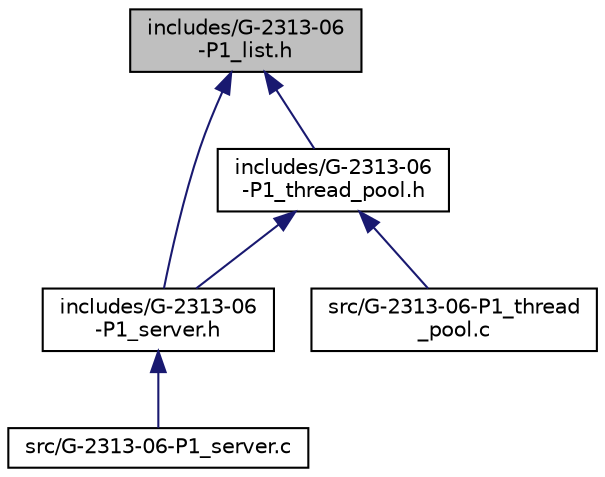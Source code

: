 digraph "includes/G-2313-06-P1_list.h"
{
  edge [fontname="Helvetica",fontsize="10",labelfontname="Helvetica",labelfontsize="10"];
  node [fontname="Helvetica",fontsize="10",shape=record];
  Node1 [label="includes/G-2313-06\l-P1_list.h",height=0.2,width=0.4,color="black", fillcolor="grey75", style="filled", fontcolor="black"];
  Node1 -> Node2 [dir="back",color="midnightblue",fontsize="10",style="solid"];
  Node2 [label="includes/G-2313-06\l-P1_server.h",height=0.2,width=0.4,color="black", fillcolor="white", style="filled",URL="$G-2313-06-P1__server_8h.html"];
  Node2 -> Node3 [dir="back",color="midnightblue",fontsize="10",style="solid"];
  Node3 [label="src/G-2313-06-P1_server.c",height=0.2,width=0.4,color="black", fillcolor="white", style="filled",URL="$G-2313-06-P1__server_8c.html"];
  Node1 -> Node4 [dir="back",color="midnightblue",fontsize="10",style="solid"];
  Node4 [label="includes/G-2313-06\l-P1_thread_pool.h",height=0.2,width=0.4,color="black", fillcolor="white", style="filled",URL="$G-2313-06-P1__thread__pool_8h.html"];
  Node4 -> Node2 [dir="back",color="midnightblue",fontsize="10",style="solid"];
  Node4 -> Node5 [dir="back",color="midnightblue",fontsize="10",style="solid"];
  Node5 [label="src/G-2313-06-P1_thread\l_pool.c",height=0.2,width=0.4,color="black", fillcolor="white", style="filled",URL="$G-2313-06-P1__thread__pool_8c.html"];
}
